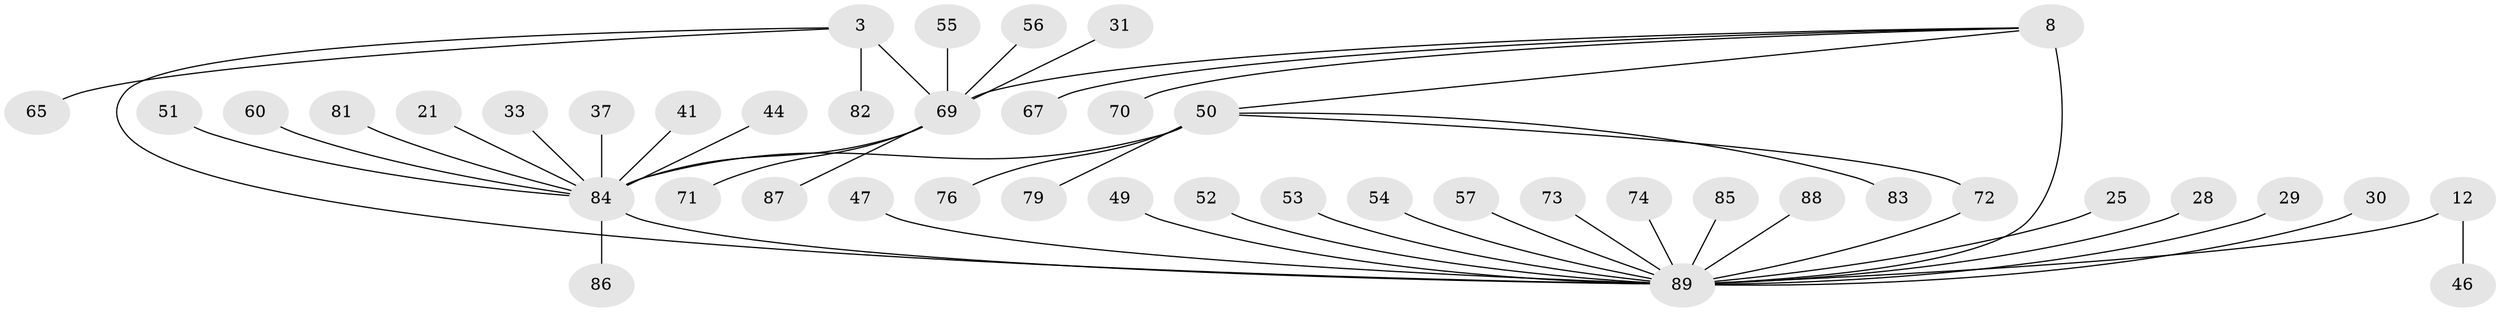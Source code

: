 // original degree distribution, {4: 0.033707865168539325, 7: 0.056179775280898875, 5: 0.056179775280898875, 8: 0.033707865168539325, 9: 0.011235955056179775, 6: 0.011235955056179775, 12: 0.02247191011235955, 1: 0.5842696629213483, 3: 0.07865168539325842, 2: 0.11235955056179775}
// Generated by graph-tools (version 1.1) at 2025/54/03/09/25 04:54:32]
// undirected, 44 vertices, 47 edges
graph export_dot {
graph [start="1"]
  node [color=gray90,style=filled];
  3 [super="+1"];
  8 [super="+6"];
  12 [super="+10"];
  21;
  25;
  28;
  29;
  30;
  31;
  33;
  37;
  41;
  44;
  46;
  47;
  49 [super="+36"];
  50 [super="+16"];
  51 [super="+23"];
  52;
  53;
  54;
  55 [super="+35"];
  56;
  57;
  60;
  65;
  67;
  69 [super="+4"];
  70;
  71;
  72 [super="+26"];
  73;
  74;
  76 [super="+75"];
  79 [super="+78"];
  81;
  82 [super="+64"];
  83;
  84 [super="+80+20+15"];
  85;
  86;
  87 [super="+59"];
  88;
  89 [super="+39+61+48"];
  3 -- 65;
  3 -- 82;
  3 -- 69 [weight=4];
  3 -- 89;
  8 -- 67;
  8 -- 70;
  8 -- 89 [weight=5];
  8 -- 69;
  8 -- 50;
  12 -- 46;
  12 -- 89 [weight=5];
  21 -- 84;
  25 -- 89;
  28 -- 89;
  29 -- 89;
  30 -- 89;
  31 -- 69;
  33 -- 84;
  37 -- 84;
  41 -- 84;
  44 -- 84;
  47 -- 89;
  49 -- 89;
  50 -- 83;
  50 -- 84 [weight=4];
  50 -- 72;
  50 -- 76;
  50 -- 79;
  51 -- 84;
  52 -- 89;
  53 -- 89;
  54 -- 89;
  55 -- 69;
  56 -- 69;
  57 -- 89;
  60 -- 84;
  69 -- 71;
  69 -- 87;
  69 -- 84 [weight=2];
  72 -- 89;
  73 -- 89;
  74 -- 89;
  81 -- 84;
  84 -- 86;
  84 -- 89 [weight=8];
  85 -- 89;
  88 -- 89;
}
